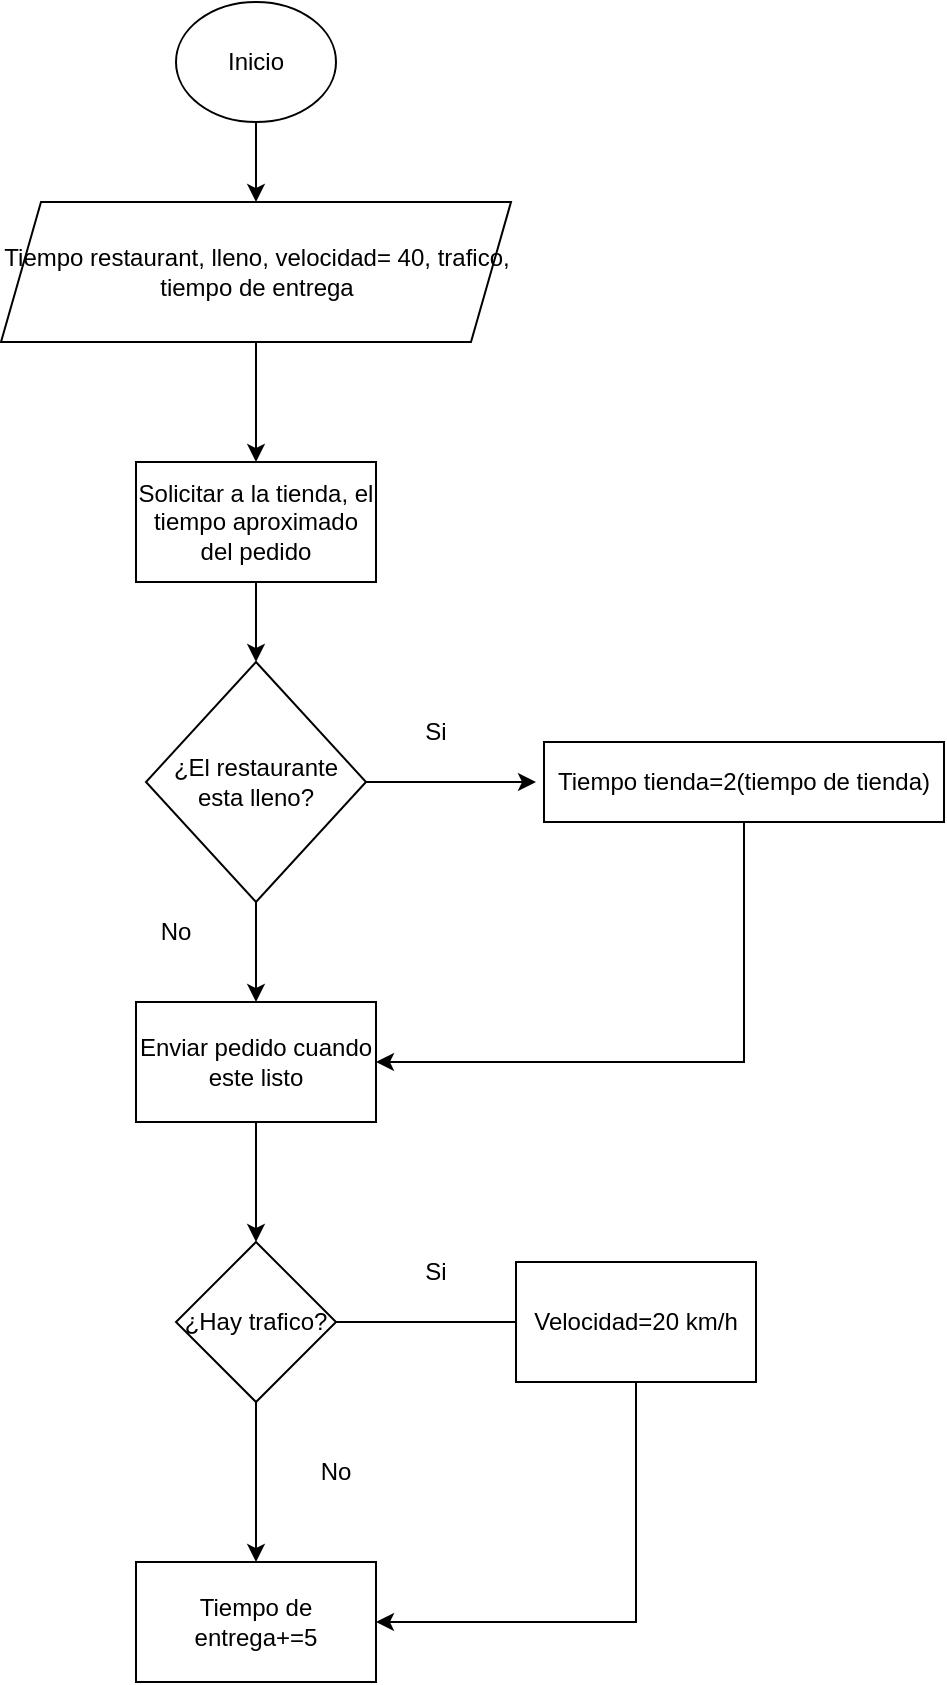 <mxfile version="18.0.8" type="github">
  <diagram id="ab6ipgpXudrT0M7mG-Ks" name="Page-1">
    <mxGraphModel dx="997" dy="548" grid="1" gridSize="10" guides="1" tooltips="1" connect="1" arrows="1" fold="1" page="1" pageScale="1" pageWidth="827" pageHeight="1169" math="0" shadow="0">
      <root>
        <mxCell id="0" />
        <mxCell id="1" parent="0" />
        <mxCell id="J480hn8ZXf_xUOerTh9b-1" value="Inicio" style="ellipse;whiteSpace=wrap;html=1;" vertex="1" parent="1">
          <mxGeometry x="130" y="10" width="80" height="60" as="geometry" />
        </mxCell>
        <mxCell id="J480hn8ZXf_xUOerTh9b-2" value="Tiempo restaurant, lleno, velocidad= 40, trafico, tiempo de entrega" style="shape=parallelogram;perimeter=parallelogramPerimeter;whiteSpace=wrap;html=1;fixedSize=1;" vertex="1" parent="1">
          <mxGeometry x="42.5" y="110" width="255" height="70" as="geometry" />
        </mxCell>
        <mxCell id="J480hn8ZXf_xUOerTh9b-3" value="" style="endArrow=classic;html=1;rounded=0;exitX=0.5;exitY=1;exitDx=0;exitDy=0;entryX=0.5;entryY=0;entryDx=0;entryDy=0;" edge="1" parent="1" source="J480hn8ZXf_xUOerTh9b-1" target="J480hn8ZXf_xUOerTh9b-2">
          <mxGeometry width="50" height="50" relative="1" as="geometry">
            <mxPoint x="160" y="100" as="sourcePoint" />
            <mxPoint x="210" y="50" as="targetPoint" />
          </mxGeometry>
        </mxCell>
        <mxCell id="J480hn8ZXf_xUOerTh9b-4" value="" style="endArrow=classic;html=1;rounded=0;exitX=0.5;exitY=1;exitDx=0;exitDy=0;" edge="1" parent="1" source="J480hn8ZXf_xUOerTh9b-2">
          <mxGeometry width="50" height="50" relative="1" as="geometry">
            <mxPoint x="150" y="290" as="sourcePoint" />
            <mxPoint x="170" y="240" as="targetPoint" />
          </mxGeometry>
        </mxCell>
        <mxCell id="J480hn8ZXf_xUOerTh9b-6" value="Solicitar a la tienda, el tiempo aproximado del pedido" style="rounded=0;whiteSpace=wrap;html=1;" vertex="1" parent="1">
          <mxGeometry x="110" y="240" width="120" height="60" as="geometry" />
        </mxCell>
        <mxCell id="J480hn8ZXf_xUOerTh9b-7" value="" style="endArrow=classic;html=1;rounded=0;exitX=0.5;exitY=1;exitDx=0;exitDy=0;" edge="1" parent="1" source="J480hn8ZXf_xUOerTh9b-6">
          <mxGeometry width="50" height="50" relative="1" as="geometry">
            <mxPoint x="170" y="410" as="sourcePoint" />
            <mxPoint x="170" y="340" as="targetPoint" />
          </mxGeometry>
        </mxCell>
        <mxCell id="J480hn8ZXf_xUOerTh9b-8" value="¿El restaurante esta lleno?" style="rhombus;whiteSpace=wrap;html=1;" vertex="1" parent="1">
          <mxGeometry x="115" y="340" width="110" height="120" as="geometry" />
        </mxCell>
        <mxCell id="J480hn8ZXf_xUOerTh9b-9" value="" style="endArrow=classic;html=1;rounded=0;exitX=1;exitY=0.5;exitDx=0;exitDy=0;" edge="1" parent="1" source="J480hn8ZXf_xUOerTh9b-8">
          <mxGeometry width="50" height="50" relative="1" as="geometry">
            <mxPoint x="320" y="450" as="sourcePoint" />
            <mxPoint x="310" y="400" as="targetPoint" />
          </mxGeometry>
        </mxCell>
        <mxCell id="J480hn8ZXf_xUOerTh9b-11" value="Si" style="text;html=1;strokeColor=none;fillColor=none;align=center;verticalAlign=middle;whiteSpace=wrap;rounded=0;" vertex="1" parent="1">
          <mxGeometry x="230" y="360" width="60" height="30" as="geometry" />
        </mxCell>
        <mxCell id="J480hn8ZXf_xUOerTh9b-12" value="Tiempo tienda=2(tiempo de tienda)" style="rounded=0;whiteSpace=wrap;html=1;" vertex="1" parent="1">
          <mxGeometry x="314" y="380" width="200" height="40" as="geometry" />
        </mxCell>
        <mxCell id="J480hn8ZXf_xUOerTh9b-13" value="" style="endArrow=classic;html=1;rounded=0;exitX=0.5;exitY=1;exitDx=0;exitDy=0;" edge="1" parent="1" source="J480hn8ZXf_xUOerTh9b-8">
          <mxGeometry width="50" height="50" relative="1" as="geometry">
            <mxPoint x="170" y="560" as="sourcePoint" />
            <mxPoint x="170" y="510" as="targetPoint" />
          </mxGeometry>
        </mxCell>
        <mxCell id="J480hn8ZXf_xUOerTh9b-14" value="No" style="text;html=1;strokeColor=none;fillColor=none;align=center;verticalAlign=middle;whiteSpace=wrap;rounded=0;" vertex="1" parent="1">
          <mxGeometry x="100" y="460" width="60" height="30" as="geometry" />
        </mxCell>
        <mxCell id="J480hn8ZXf_xUOerTh9b-15" value="Enviar pedido cuando este listo" style="rounded=0;whiteSpace=wrap;html=1;" vertex="1" parent="1">
          <mxGeometry x="110" y="510" width="120" height="60" as="geometry" />
        </mxCell>
        <mxCell id="J480hn8ZXf_xUOerTh9b-16" value="" style="endArrow=classic;html=1;rounded=0;exitX=0.5;exitY=1;exitDx=0;exitDy=0;entryX=1;entryY=0.5;entryDx=0;entryDy=0;" edge="1" parent="1" source="J480hn8ZXf_xUOerTh9b-12" target="J480hn8ZXf_xUOerTh9b-15">
          <mxGeometry width="50" height="50" relative="1" as="geometry">
            <mxPoint x="390" y="470" as="sourcePoint" />
            <mxPoint x="440" y="420" as="targetPoint" />
            <Array as="points">
              <mxPoint x="414" y="540" />
            </Array>
          </mxGeometry>
        </mxCell>
        <mxCell id="J480hn8ZXf_xUOerTh9b-17" value="" style="endArrow=classic;html=1;rounded=0;exitX=0.5;exitY=1;exitDx=0;exitDy=0;" edge="1" parent="1" source="J480hn8ZXf_xUOerTh9b-15">
          <mxGeometry width="50" height="50" relative="1" as="geometry">
            <mxPoint x="210" y="700" as="sourcePoint" />
            <mxPoint x="170" y="630" as="targetPoint" />
          </mxGeometry>
        </mxCell>
        <mxCell id="J480hn8ZXf_xUOerTh9b-18" value="¿Hay trafico?" style="rhombus;whiteSpace=wrap;html=1;" vertex="1" parent="1">
          <mxGeometry x="130" y="630" width="80" height="80" as="geometry" />
        </mxCell>
        <mxCell id="J480hn8ZXf_xUOerTh9b-19" value="" style="endArrow=classic;html=1;rounded=0;exitX=1;exitY=0.5;exitDx=0;exitDy=0;" edge="1" parent="1" source="J480hn8ZXf_xUOerTh9b-18">
          <mxGeometry width="50" height="50" relative="1" as="geometry">
            <mxPoint x="300" y="720" as="sourcePoint" />
            <mxPoint x="310" y="670" as="targetPoint" />
          </mxGeometry>
        </mxCell>
        <mxCell id="J480hn8ZXf_xUOerTh9b-20" value="Si" style="text;html=1;strokeColor=none;fillColor=none;align=center;verticalAlign=middle;whiteSpace=wrap;rounded=0;" vertex="1" parent="1">
          <mxGeometry x="230" y="630" width="60" height="30" as="geometry" />
        </mxCell>
        <mxCell id="J480hn8ZXf_xUOerTh9b-21" value="Velocidad=20 km/h" style="rounded=0;whiteSpace=wrap;html=1;" vertex="1" parent="1">
          <mxGeometry x="300" y="640" width="120" height="60" as="geometry" />
        </mxCell>
        <mxCell id="J480hn8ZXf_xUOerTh9b-22" value="" style="endArrow=classic;html=1;rounded=0;exitX=0.5;exitY=1;exitDx=0;exitDy=0;" edge="1" parent="1" source="J480hn8ZXf_xUOerTh9b-18">
          <mxGeometry width="50" height="50" relative="1" as="geometry">
            <mxPoint x="180" y="820" as="sourcePoint" />
            <mxPoint x="170" y="790" as="targetPoint" />
          </mxGeometry>
        </mxCell>
        <mxCell id="J480hn8ZXf_xUOerTh9b-23" value="No" style="text;html=1;strokeColor=none;fillColor=none;align=center;verticalAlign=middle;whiteSpace=wrap;rounded=0;" vertex="1" parent="1">
          <mxGeometry x="180" y="730" width="60" height="30" as="geometry" />
        </mxCell>
        <mxCell id="J480hn8ZXf_xUOerTh9b-24" value="Tiempo de entrega+=5" style="rounded=0;whiteSpace=wrap;html=1;" vertex="1" parent="1">
          <mxGeometry x="110" y="790" width="120" height="60" as="geometry" />
        </mxCell>
        <mxCell id="J480hn8ZXf_xUOerTh9b-25" value="" style="endArrow=classic;html=1;rounded=0;exitX=0.5;exitY=1;exitDx=0;exitDy=0;entryX=1;entryY=0.5;entryDx=0;entryDy=0;" edge="1" parent="1" source="J480hn8ZXf_xUOerTh9b-21" target="J480hn8ZXf_xUOerTh9b-24">
          <mxGeometry width="50" height="50" relative="1" as="geometry">
            <mxPoint x="390" y="840" as="sourcePoint" />
            <mxPoint x="440" y="790" as="targetPoint" />
            <Array as="points">
              <mxPoint x="360" y="820" />
            </Array>
          </mxGeometry>
        </mxCell>
      </root>
    </mxGraphModel>
  </diagram>
</mxfile>
